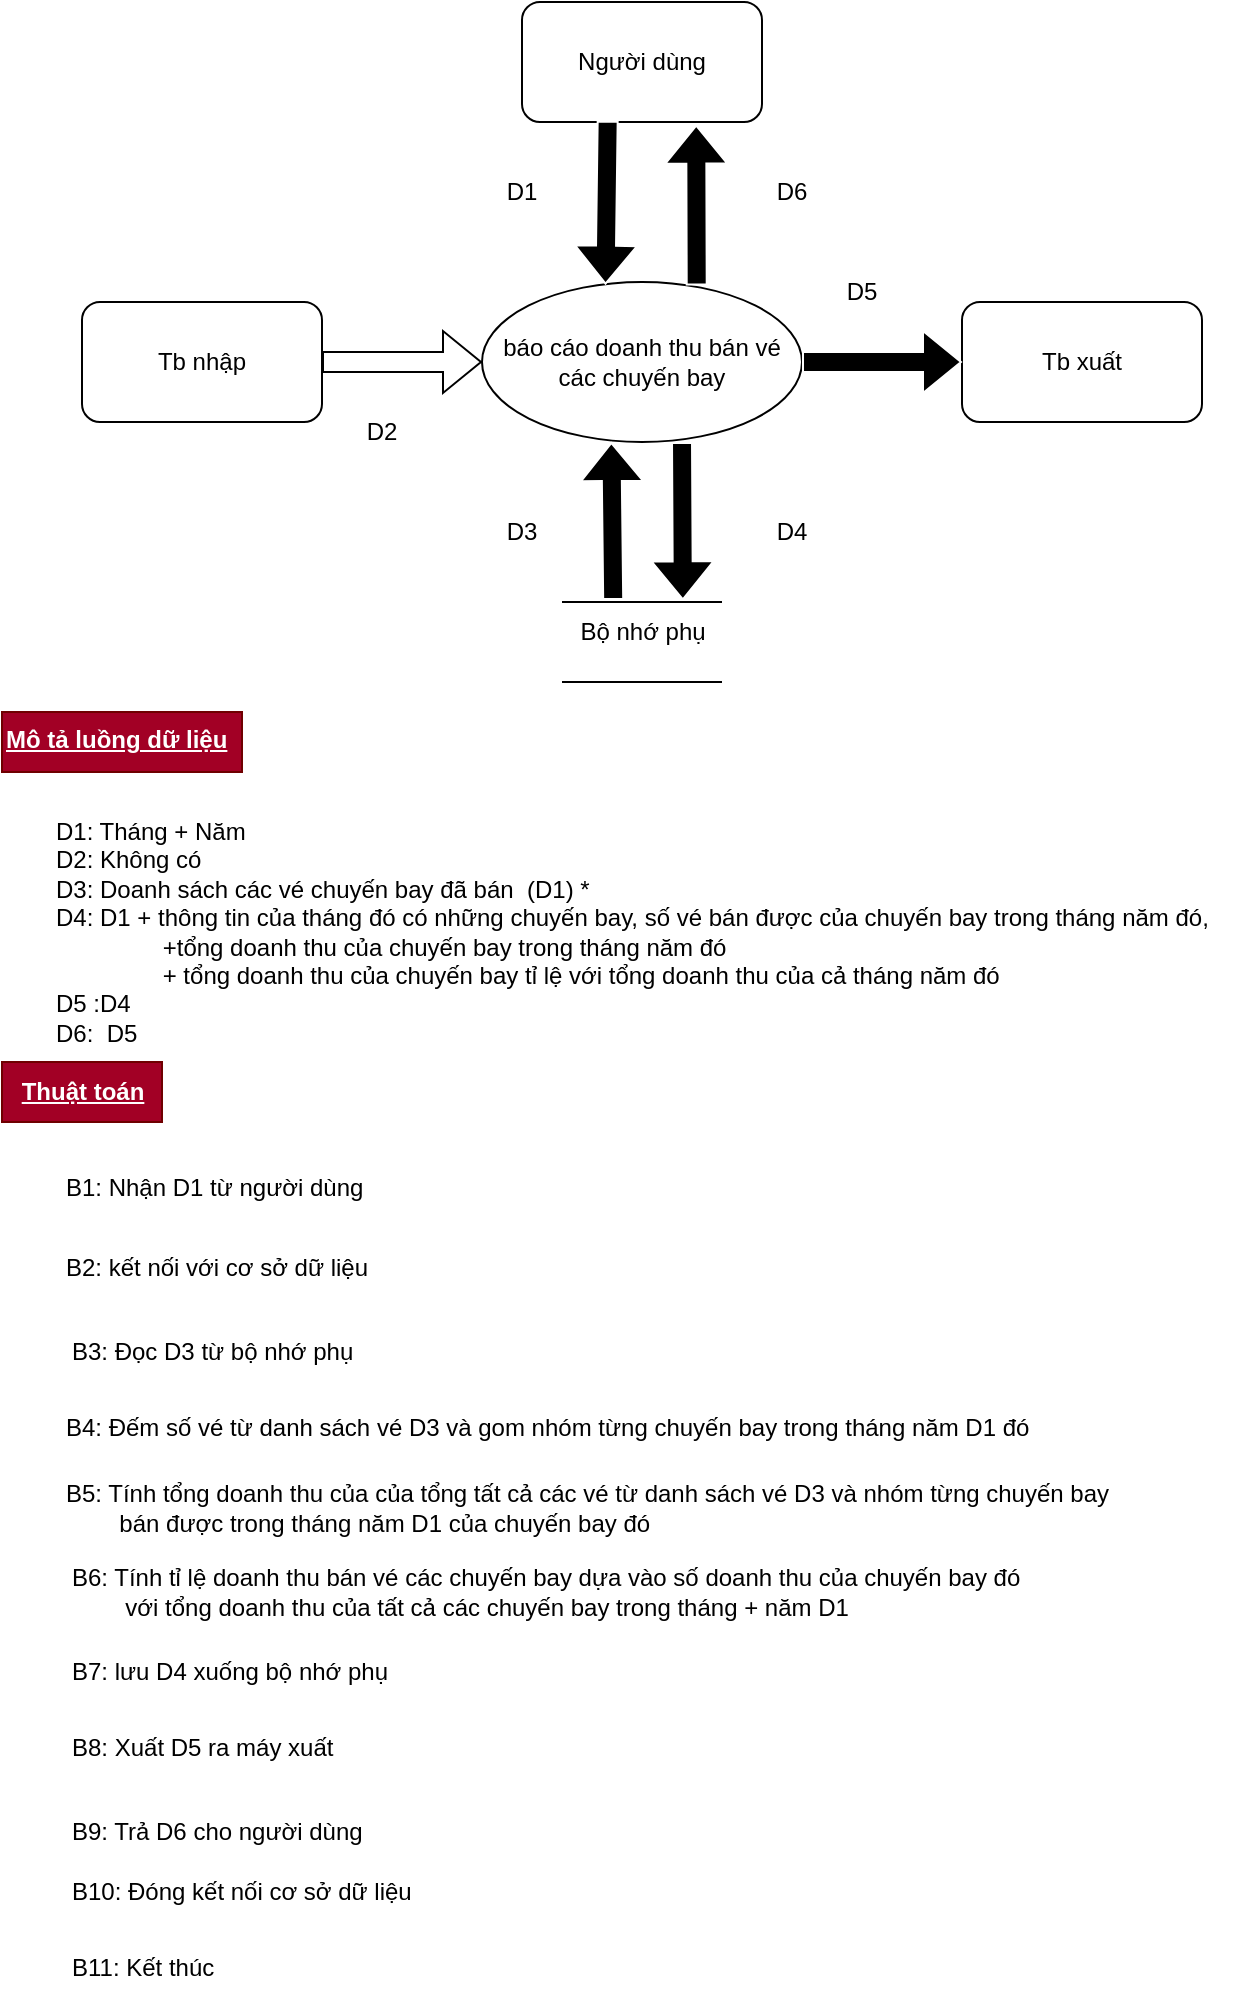 <mxfile version="23.1.5" type="device">
  <diagram name="Page-1" id="iRyyKmQIzl9rFihjQDhw">
    <mxGraphModel dx="600" dy="355" grid="1" gridSize="10" guides="1" tooltips="1" connect="1" arrows="1" fold="1" page="1" pageScale="1" pageWidth="850" pageHeight="1100" math="0" shadow="0">
      <root>
        <mxCell id="0" />
        <mxCell id="1" parent="0" />
        <mxCell id="zYGX3FI0uth6cSDIzJyD-83" value="báo cáo doanh thu bán vé các chuyến bay" style="ellipse;whiteSpace=wrap;html=1;" parent="1" vertex="1">
          <mxGeometry x="320" y="160" width="160" height="80" as="geometry" />
        </mxCell>
        <mxCell id="zYGX3FI0uth6cSDIzJyD-84" value="Người dùng" style="rounded=1;whiteSpace=wrap;html=1;" parent="1" vertex="1">
          <mxGeometry x="340" y="20" width="120" height="60" as="geometry" />
        </mxCell>
        <mxCell id="zYGX3FI0uth6cSDIzJyD-85" value="Tb xuất" style="rounded=1;whiteSpace=wrap;html=1;" parent="1" vertex="1">
          <mxGeometry x="560" y="170" width="120" height="60" as="geometry" />
        </mxCell>
        <mxCell id="zYGX3FI0uth6cSDIzJyD-86" value="Tb nhập" style="rounded=1;whiteSpace=wrap;html=1;" parent="1" vertex="1">
          <mxGeometry x="120" y="170" width="120" height="60" as="geometry" />
        </mxCell>
        <mxCell id="zYGX3FI0uth6cSDIzJyD-94" value="" style="shape=flexArrow;endArrow=classic;html=1;rounded=0;exitX=0.357;exitY=0.989;exitDx=0;exitDy=0;exitPerimeter=0;entryX=0.386;entryY=0.017;entryDx=0;entryDy=0;entryPerimeter=0;fillColor=#000000;strokeColor=#FFFFFF;" parent="1" source="zYGX3FI0uth6cSDIzJyD-84" target="zYGX3FI0uth6cSDIzJyD-83" edge="1">
          <mxGeometry width="50" height="50" relative="1" as="geometry">
            <mxPoint x="360" y="180" as="sourcePoint" />
            <mxPoint x="410" y="130" as="targetPoint" />
          </mxGeometry>
        </mxCell>
        <mxCell id="zYGX3FI0uth6cSDIzJyD-95" value="" style="shape=flexArrow;endArrow=classic;html=1;rounded=0;entryX=0.726;entryY=1.022;entryDx=0;entryDy=0;entryPerimeter=0;exitX=0.671;exitY=0.022;exitDx=0;exitDy=0;exitPerimeter=0;fillColor=#000000;strokeColor=#FFFFFF;" parent="1" source="zYGX3FI0uth6cSDIzJyD-83" target="zYGX3FI0uth6cSDIzJyD-84" edge="1">
          <mxGeometry width="50" height="50" relative="1" as="geometry">
            <mxPoint x="400" y="170" as="sourcePoint" />
            <mxPoint x="450" y="120" as="targetPoint" />
          </mxGeometry>
        </mxCell>
        <mxCell id="zYGX3FI0uth6cSDIzJyD-96" value="" style="shape=flexArrow;endArrow=classic;html=1;rounded=0;entryX=0;entryY=0.5;entryDx=0;entryDy=0;exitX=1;exitY=0.5;exitDx=0;exitDy=0;fillColor=#000000;strokeColor=#FFFFFF;" parent="1" source="zYGX3FI0uth6cSDIzJyD-83" target="zYGX3FI0uth6cSDIzJyD-85" edge="1">
          <mxGeometry width="50" height="50" relative="1" as="geometry">
            <mxPoint x="420" y="170" as="sourcePoint" />
            <mxPoint x="470" y="120" as="targetPoint" />
          </mxGeometry>
        </mxCell>
        <mxCell id="zYGX3FI0uth6cSDIzJyD-97" value="" style="shape=flexArrow;endArrow=classic;html=1;rounded=0;entryX=0;entryY=0.5;entryDx=0;entryDy=0;exitX=1;exitY=0.5;exitDx=0;exitDy=0;" parent="1" source="zYGX3FI0uth6cSDIzJyD-86" target="zYGX3FI0uth6cSDIzJyD-83" edge="1">
          <mxGeometry width="50" height="50" relative="1" as="geometry">
            <mxPoint x="420" y="170" as="sourcePoint" />
            <mxPoint x="470" y="120" as="targetPoint" />
          </mxGeometry>
        </mxCell>
        <mxCell id="zYGX3FI0uth6cSDIzJyD-98" value="" style="endArrow=none;html=1;rounded=0;" parent="1" edge="1">
          <mxGeometry width="50" height="50" relative="1" as="geometry">
            <mxPoint x="360" y="320" as="sourcePoint" />
            <mxPoint x="440" y="320" as="targetPoint" />
          </mxGeometry>
        </mxCell>
        <mxCell id="zYGX3FI0uth6cSDIzJyD-99" value="" style="endArrow=none;html=1;rounded=0;" parent="1" edge="1">
          <mxGeometry width="50" height="50" relative="1" as="geometry">
            <mxPoint x="360" y="360" as="sourcePoint" />
            <mxPoint x="440" y="360" as="targetPoint" />
          </mxGeometry>
        </mxCell>
        <mxCell id="zYGX3FI0uth6cSDIzJyD-101" value="" style="shape=flexArrow;endArrow=classic;html=1;rounded=0;fillColor=#000000;strokeColor=#FFFFFF;exitX=0.625;exitY=1;exitDx=0;exitDy=0;exitPerimeter=0;entryX=0.727;entryY=-0.027;entryDx=0;entryDy=0;entryPerimeter=0;" parent="1" source="zYGX3FI0uth6cSDIzJyD-83" edge="1" target="zYGX3FI0uth6cSDIzJyD-102">
          <mxGeometry width="50" height="50" relative="1" as="geometry">
            <mxPoint x="430" y="250" as="sourcePoint" />
            <mxPoint x="420" y="320" as="targetPoint" />
          </mxGeometry>
        </mxCell>
        <mxCell id="zYGX3FI0uth6cSDIzJyD-102" value="Bộ nhớ phụ" style="text;html=1;align=center;verticalAlign=middle;resizable=0;points=[];autosize=1;strokeColor=none;fillColor=none;" parent="1" vertex="1">
          <mxGeometry x="355" y="320" width="90" height="30" as="geometry" />
        </mxCell>
        <mxCell id="uZK5isMZc-4fUwDppkmD-1" value="&lt;div&gt;&lt;br&gt;&lt;/div&gt;D1: Tháng + Năm&lt;div&gt;D2: Không có&lt;/div&gt;&lt;div&gt;D3: Doanh sách các vé chuyến bay đã bán&amp;nbsp; (D1) *&lt;/div&gt;&lt;div&gt;D4: D1 + thông tin của tháng đó có những chuyến bay, số vé bán được của chuyến bay trong tháng năm đó,&amp;nbsp;&lt;/div&gt;&lt;div&gt;&lt;span style=&quot;white-space: pre;&quot;&gt;&#x9;&lt;span style=&quot;white-space: pre;&quot;&gt;&#x9;&lt;/span&gt;+&lt;/span&gt;tổng doanh thu của chuyến bay trong tháng năm đó&amp;nbsp;&lt;/div&gt;&lt;div&gt;&lt;span style=&quot;white-space: pre;&quot;&gt;&#x9;&lt;/span&gt;&lt;span style=&quot;white-space: pre;&quot;&gt;&#x9;&lt;/span&gt;+ tổng doanh thu của chuyến bay tỉ lệ với tổng doanh thu của cả tháng năm đó&lt;/div&gt;&lt;div&gt;D5 :D4&lt;/div&gt;&lt;div&gt;D6:&amp;nbsp; D5&lt;/div&gt;&lt;div&gt;&lt;br&gt;&lt;/div&gt;" style="text;html=1;align=left;verticalAlign=middle;resizable=0;points=[];autosize=1;strokeColor=none;fillColor=none;" parent="1" vertex="1">
          <mxGeometry x="105" y="405" width="600" height="160" as="geometry" />
        </mxCell>
        <mxCell id="rLTW1ac-35fiPMLGcH2r-13" value="&lt;b&gt;&lt;u&gt;Thuật toán&lt;/u&gt;&lt;/b&gt;" style="text;html=1;align=center;verticalAlign=middle;resizable=0;points=[];autosize=1;strokeColor=#6F0000;fillColor=#a20025;fontColor=#ffffff;" parent="1" vertex="1">
          <mxGeometry x="80" y="550" width="80" height="30" as="geometry" />
        </mxCell>
        <mxCell id="rLTW1ac-35fiPMLGcH2r-14" value="B1: Nhận D1 từ người dùng" style="text;html=1;align=left;verticalAlign=middle;resizable=0;points=[];autosize=1;strokeColor=none;fillColor=none;" parent="1" vertex="1">
          <mxGeometry x="110" y="598" width="170" height="30" as="geometry" />
        </mxCell>
        <mxCell id="rLTW1ac-35fiPMLGcH2r-15" value="B2: kết nối với cơ sở dữ liệu" style="text;html=1;align=left;verticalAlign=middle;resizable=0;points=[];autosize=1;strokeColor=none;fillColor=none;" parent="1" vertex="1">
          <mxGeometry x="110" y="638" width="170" height="30" as="geometry" />
        </mxCell>
        <mxCell id="rLTW1ac-35fiPMLGcH2r-16" value="B3: Đọc D3 từ bộ nhớ phụ" style="text;html=1;align=left;verticalAlign=middle;resizable=0;points=[];autosize=1;strokeColor=none;fillColor=none;" parent="1" vertex="1">
          <mxGeometry x="112.5" y="680" width="160" height="30" as="geometry" />
        </mxCell>
        <mxCell id="rLTW1ac-35fiPMLGcH2r-17" value="B4: Đếm số vé từ danh sách vé D3 và gom nhóm từng chuyến bay trong tháng năm D1 đó&amp;nbsp;" style="text;html=1;align=left;verticalAlign=middle;resizable=0;points=[];autosize=1;strokeColor=none;fillColor=none;" parent="1" vertex="1">
          <mxGeometry x="110" y="718" width="510" height="30" as="geometry" />
        </mxCell>
        <mxCell id="rLTW1ac-35fiPMLGcH2r-18" value="B5: Tính tổng doanh thu của của tổng tất cả các vé từ danh sách vé D3 và nhóm từng chuyến bay&lt;br&gt;&lt;span style=&quot;white-space: pre;&quot;&gt;&#x9;&lt;/span&gt;bán được trong tháng năm D1 của chuyến bay đó" style="text;html=1;align=left;verticalAlign=middle;resizable=0;points=[];autosize=1;strokeColor=none;fillColor=none;" parent="1" vertex="1">
          <mxGeometry x="110" y="753" width="550" height="40" as="geometry" />
        </mxCell>
        <mxCell id="rLTW1ac-35fiPMLGcH2r-19" value="B6: Tính tỉ lệ doanh thu bán vé các chuyến bay dựa vào số doanh thu của chuyến bay đó&amp;nbsp;&lt;br&gt;&lt;span style=&quot;white-space: pre;&quot;&gt;&#x9;&lt;/span&gt;với&amp;nbsp;tổng doanh thu của tất cả các chuyến bay trong tháng + năm D1" style="text;html=1;align=left;verticalAlign=middle;resizable=0;points=[];autosize=1;strokeColor=none;fillColor=none;" parent="1" vertex="1">
          <mxGeometry x="112.5" y="795" width="500" height="40" as="geometry" />
        </mxCell>
        <mxCell id="rLTW1ac-35fiPMLGcH2r-20" value="B7: lưu D4 xuống bộ nhớ phụ" style="text;html=1;align=left;verticalAlign=middle;resizable=0;points=[];autosize=1;strokeColor=none;fillColor=none;" parent="1" vertex="1">
          <mxGeometry x="112.5" y="840" width="180" height="30" as="geometry" />
        </mxCell>
        <mxCell id="rLTW1ac-35fiPMLGcH2r-21" value="B8: Xuất D5 ra máy xuất" style="text;html=1;align=left;verticalAlign=middle;resizable=0;points=[];autosize=1;strokeColor=none;fillColor=none;" parent="1" vertex="1">
          <mxGeometry x="112.5" y="878" width="150" height="30" as="geometry" />
        </mxCell>
        <mxCell id="rLTW1ac-35fiPMLGcH2r-22" value="B9: Trả D6 cho người dùng" style="text;html=1;align=left;verticalAlign=middle;resizable=0;points=[];autosize=1;strokeColor=none;fillColor=none;" parent="1" vertex="1">
          <mxGeometry x="112.5" y="920" width="170" height="30" as="geometry" />
        </mxCell>
        <mxCell id="rLTW1ac-35fiPMLGcH2r-23" value="B10: Đóng kết nối cơ sở dữ liệu" style="text;html=1;align=left;verticalAlign=middle;resizable=0;points=[];autosize=1;strokeColor=none;fillColor=none;" parent="1" vertex="1">
          <mxGeometry x="112.5" y="950" width="190" height="30" as="geometry" />
        </mxCell>
        <mxCell id="rLTW1ac-35fiPMLGcH2r-24" value="B11: Kết thúc" style="text;html=1;align=left;verticalAlign=middle;resizable=0;points=[];autosize=1;strokeColor=none;fillColor=none;" parent="1" vertex="1">
          <mxGeometry x="112.5" y="988" width="90" height="30" as="geometry" />
        </mxCell>
        <mxCell id="rLTW1ac-35fiPMLGcH2r-25" value="&lt;div style=&quot;text-align: center;&quot;&gt;&lt;span style=&quot;background-color: initial;&quot;&gt;&lt;font color=&quot;#ffffff&quot;&gt;&lt;b&gt;&lt;u&gt;Mô tả luồng dữ liệu&lt;/u&gt;&lt;/b&gt;&lt;/font&gt;&lt;/span&gt;&lt;/div&gt;" style="text;whiteSpace=wrap;html=1;fillColor=#a20025;fontColor=#ffffff;strokeColor=#6F0000;" parent="1" vertex="1">
          <mxGeometry x="80" y="375" width="120" height="30" as="geometry" />
        </mxCell>
        <mxCell id="rLTW1ac-35fiPMLGcH2r-26" value="D1" style="text;html=1;align=center;verticalAlign=middle;whiteSpace=wrap;rounded=0;" parent="1" vertex="1">
          <mxGeometry x="310" y="100" width="60" height="30" as="geometry" />
        </mxCell>
        <mxCell id="rLTW1ac-35fiPMLGcH2r-27" value="D2" style="text;html=1;align=center;verticalAlign=middle;whiteSpace=wrap;rounded=0;" parent="1" vertex="1">
          <mxGeometry x="240" y="220" width="60" height="30" as="geometry" />
        </mxCell>
        <mxCell id="rLTW1ac-35fiPMLGcH2r-28" value="D3" style="text;html=1;align=center;verticalAlign=middle;whiteSpace=wrap;rounded=0;" parent="1" vertex="1">
          <mxGeometry x="310" y="270" width="60" height="30" as="geometry" />
        </mxCell>
        <mxCell id="rLTW1ac-35fiPMLGcH2r-29" value="D4" style="text;html=1;align=center;verticalAlign=middle;whiteSpace=wrap;rounded=0;" parent="1" vertex="1">
          <mxGeometry x="445" y="270" width="60" height="30" as="geometry" />
        </mxCell>
        <mxCell id="rLTW1ac-35fiPMLGcH2r-30" value="D5" style="text;html=1;align=center;verticalAlign=middle;whiteSpace=wrap;rounded=0;" parent="1" vertex="1">
          <mxGeometry x="480" y="150" width="60" height="30" as="geometry" />
        </mxCell>
        <mxCell id="rLTW1ac-35fiPMLGcH2r-31" value="D6" style="text;html=1;align=center;verticalAlign=middle;whiteSpace=wrap;rounded=0;" parent="1" vertex="1">
          <mxGeometry x="445" y="100" width="60" height="30" as="geometry" />
        </mxCell>
        <mxCell id="Zmzzj8-0tDCdYsLgJSoT-2" value="" style="shape=flexArrow;endArrow=classic;html=1;rounded=0;fillColor=#000000;strokeColor=#FFFFFF;exitX=0.34;exitY=-0.035;exitDx=0;exitDy=0;exitPerimeter=0;" edge="1" parent="1" source="zYGX3FI0uth6cSDIzJyD-102">
          <mxGeometry width="50" height="50" relative="1" as="geometry">
            <mxPoint x="384.71" y="310" as="sourcePoint" />
            <mxPoint x="384.71" y="240" as="targetPoint" />
          </mxGeometry>
        </mxCell>
      </root>
    </mxGraphModel>
  </diagram>
</mxfile>
